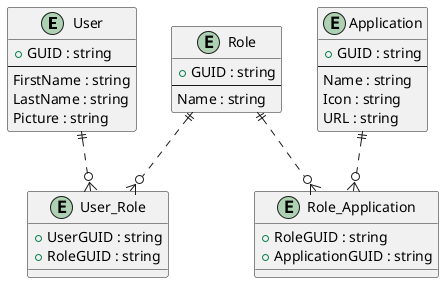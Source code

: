 @startuml

entity "User" as user {
  + GUID : string
  --
  FirstName : string
  LastName : string
  Picture : string
}

entity "Role" as role {
  + GUID : string
  --
  Name : string
}

entity "Application" as application {
  + GUID : string
  --
  Name : string
  Icon : string
  URL : string
}

entity "User_Role" as user_role {
  + UserGUID : string
  + RoleGUID : string
}

entity "Role_Application" as role_application {
  + RoleGUID : string
  + ApplicationGUID : string
}

user ||..o{ user_role
role ||..o{ user_role
role ||..o{ role_application
application ||..o{ role_application

@enduml